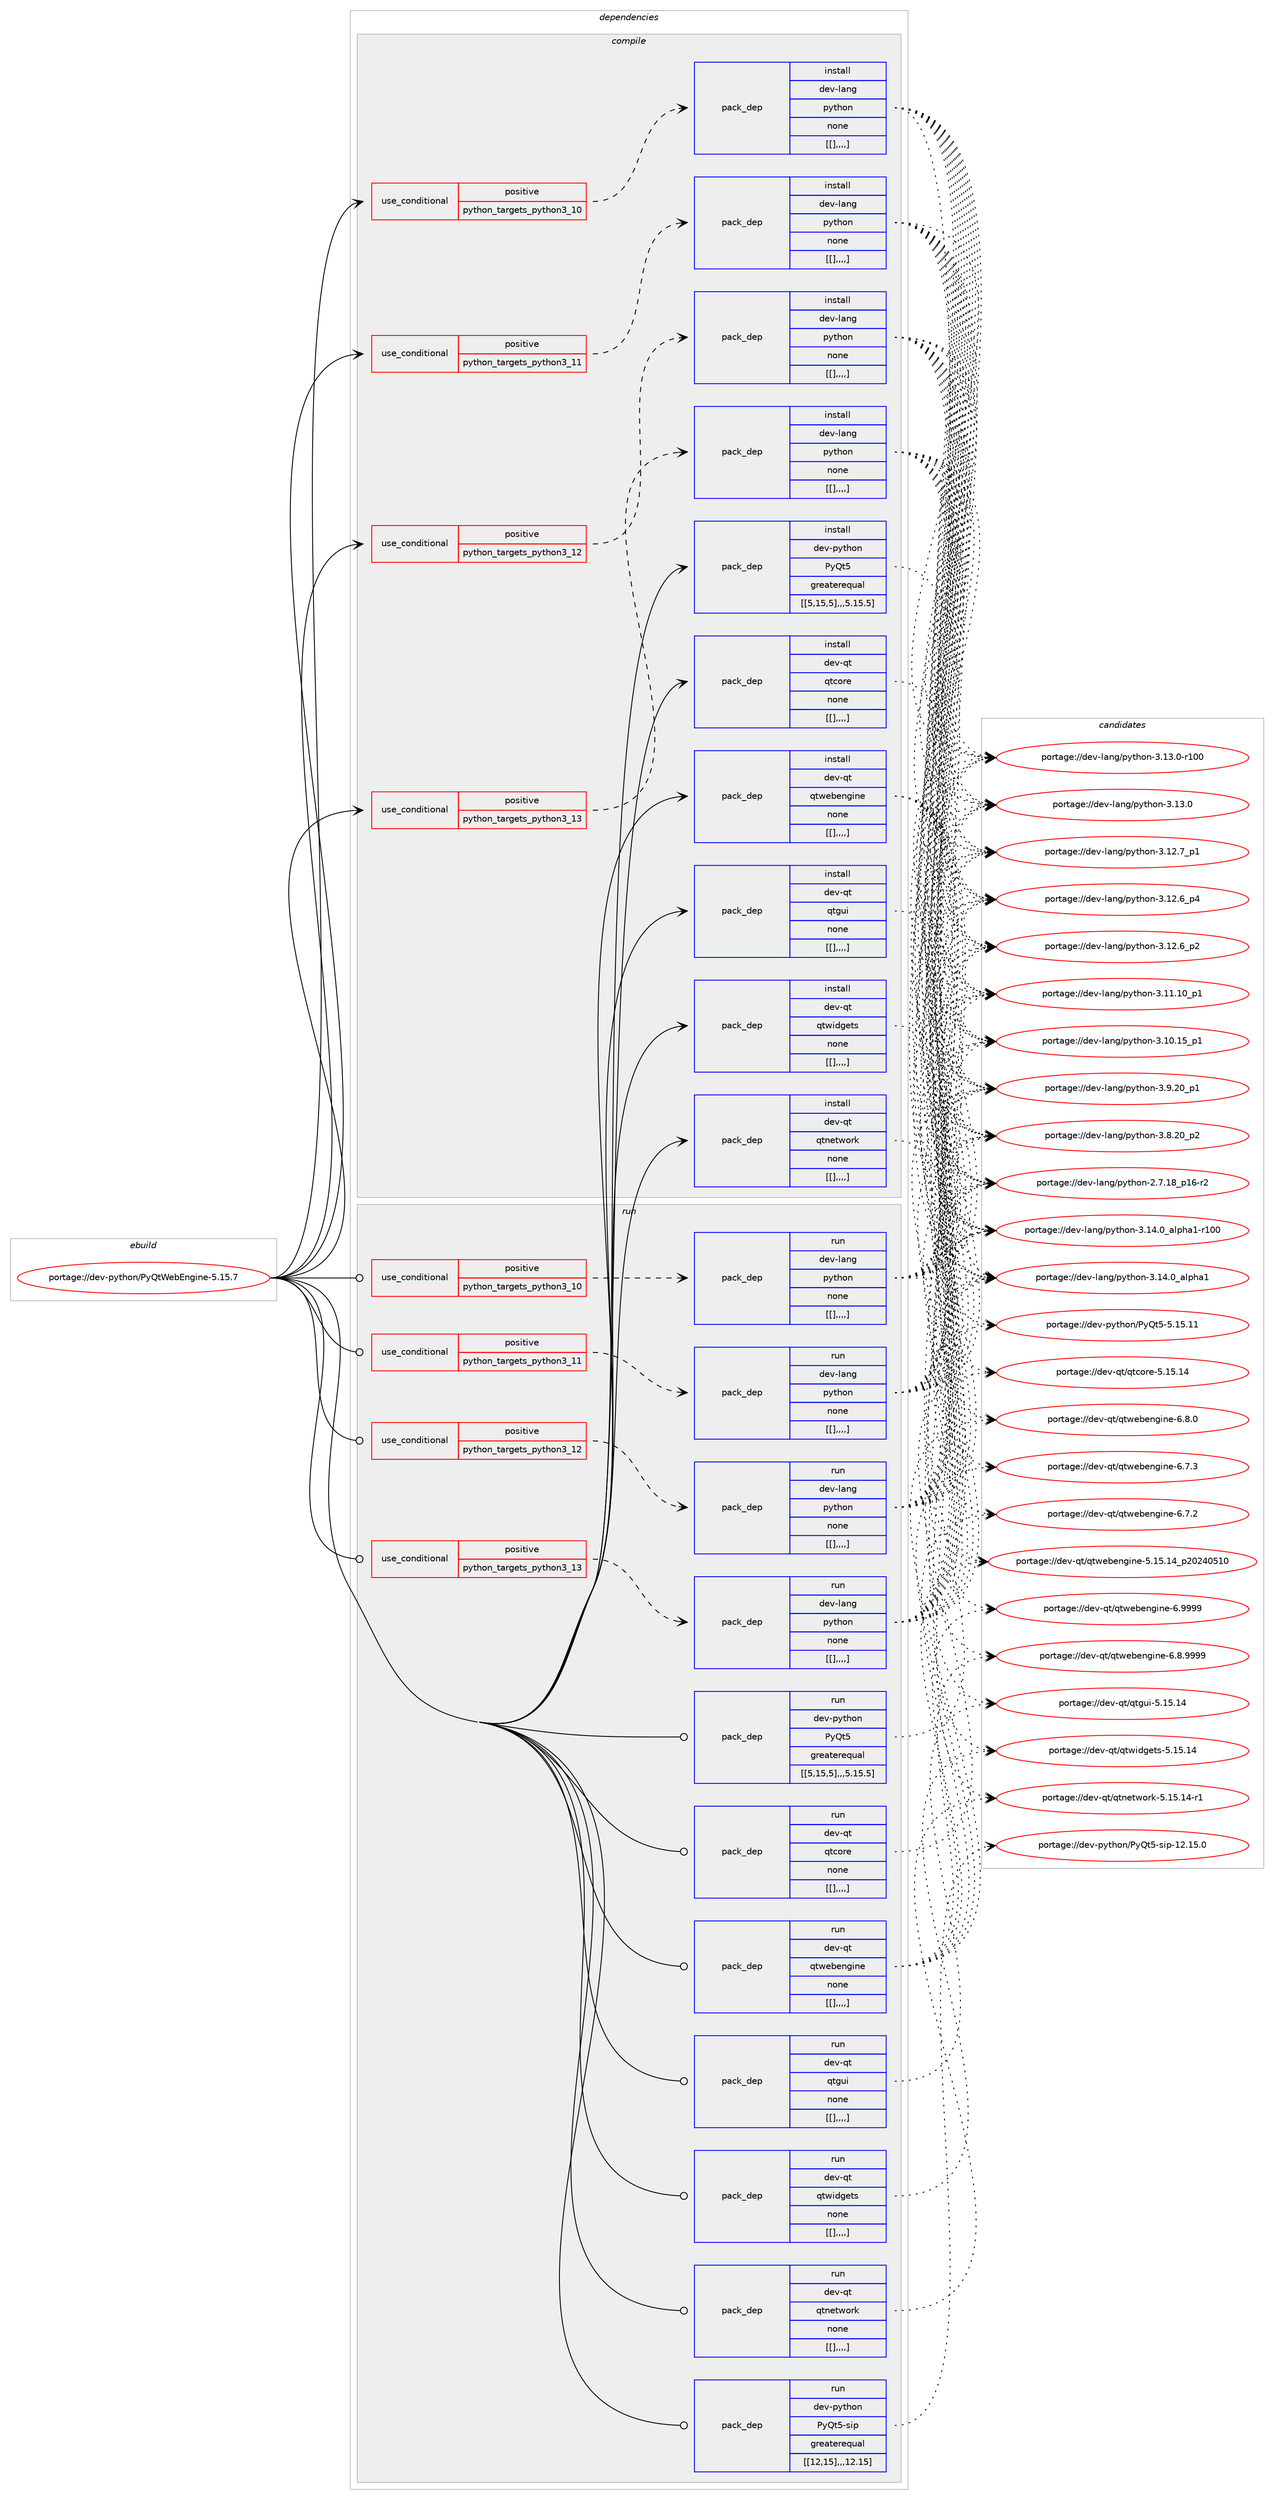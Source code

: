 digraph prolog {

# *************
# Graph options
# *************

newrank=true;
concentrate=true;
compound=true;
graph [rankdir=LR,fontname=Helvetica,fontsize=10,ranksep=1.5];#, ranksep=2.5, nodesep=0.2];
edge  [arrowhead=vee];
node  [fontname=Helvetica,fontsize=10];

# **********
# The ebuild
# **********

subgraph cluster_leftcol {
color=gray;
label=<<i>ebuild</i>>;
id [label="portage://dev-python/PyQtWebEngine-5.15.7", color=red, width=4, href="../dev-python/PyQtWebEngine-5.15.7.svg"];
}

# ****************
# The dependencies
# ****************

subgraph cluster_midcol {
color=gray;
label=<<i>dependencies</i>>;
subgraph cluster_compile {
fillcolor="#eeeeee";
style=filled;
label=<<i>compile</i>>;
subgraph cond32482 {
dependency146051 [label=<<TABLE BORDER="0" CELLBORDER="1" CELLSPACING="0" CELLPADDING="4"><TR><TD ROWSPAN="3" CELLPADDING="10">use_conditional</TD></TR><TR><TD>positive</TD></TR><TR><TD>python_targets_python3_10</TD></TR></TABLE>>, shape=none, color=red];
subgraph pack112246 {
dependency146058 [label=<<TABLE BORDER="0" CELLBORDER="1" CELLSPACING="0" CELLPADDING="4" WIDTH="220"><TR><TD ROWSPAN="6" CELLPADDING="30">pack_dep</TD></TR><TR><TD WIDTH="110">install</TD></TR><TR><TD>dev-lang</TD></TR><TR><TD>python</TD></TR><TR><TD>none</TD></TR><TR><TD>[[],,,,]</TD></TR></TABLE>>, shape=none, color=blue];
}
dependency146051:e -> dependency146058:w [weight=20,style="dashed",arrowhead="vee"];
}
id:e -> dependency146051:w [weight=20,style="solid",arrowhead="vee"];
subgraph cond32492 {
dependency146068 [label=<<TABLE BORDER="0" CELLBORDER="1" CELLSPACING="0" CELLPADDING="4"><TR><TD ROWSPAN="3" CELLPADDING="10">use_conditional</TD></TR><TR><TD>positive</TD></TR><TR><TD>python_targets_python3_11</TD></TR></TABLE>>, shape=none, color=red];
subgraph pack112253 {
dependency146072 [label=<<TABLE BORDER="0" CELLBORDER="1" CELLSPACING="0" CELLPADDING="4" WIDTH="220"><TR><TD ROWSPAN="6" CELLPADDING="30">pack_dep</TD></TR><TR><TD WIDTH="110">install</TD></TR><TR><TD>dev-lang</TD></TR><TR><TD>python</TD></TR><TR><TD>none</TD></TR><TR><TD>[[],,,,]</TD></TR></TABLE>>, shape=none, color=blue];
}
dependency146068:e -> dependency146072:w [weight=20,style="dashed",arrowhead="vee"];
}
id:e -> dependency146068:w [weight=20,style="solid",arrowhead="vee"];
subgraph cond32496 {
dependency146079 [label=<<TABLE BORDER="0" CELLBORDER="1" CELLSPACING="0" CELLPADDING="4"><TR><TD ROWSPAN="3" CELLPADDING="10">use_conditional</TD></TR><TR><TD>positive</TD></TR><TR><TD>python_targets_python3_12</TD></TR></TABLE>>, shape=none, color=red];
subgraph pack112260 {
dependency146082 [label=<<TABLE BORDER="0" CELLBORDER="1" CELLSPACING="0" CELLPADDING="4" WIDTH="220"><TR><TD ROWSPAN="6" CELLPADDING="30">pack_dep</TD></TR><TR><TD WIDTH="110">install</TD></TR><TR><TD>dev-lang</TD></TR><TR><TD>python</TD></TR><TR><TD>none</TD></TR><TR><TD>[[],,,,]</TD></TR></TABLE>>, shape=none, color=blue];
}
dependency146079:e -> dependency146082:w [weight=20,style="dashed",arrowhead="vee"];
}
id:e -> dependency146079:w [weight=20,style="solid",arrowhead="vee"];
subgraph cond32503 {
dependency146093 [label=<<TABLE BORDER="0" CELLBORDER="1" CELLSPACING="0" CELLPADDING="4"><TR><TD ROWSPAN="3" CELLPADDING="10">use_conditional</TD></TR><TR><TD>positive</TD></TR><TR><TD>python_targets_python3_13</TD></TR></TABLE>>, shape=none, color=red];
subgraph pack112270 {
dependency146099 [label=<<TABLE BORDER="0" CELLBORDER="1" CELLSPACING="0" CELLPADDING="4" WIDTH="220"><TR><TD ROWSPAN="6" CELLPADDING="30">pack_dep</TD></TR><TR><TD WIDTH="110">install</TD></TR><TR><TD>dev-lang</TD></TR><TR><TD>python</TD></TR><TR><TD>none</TD></TR><TR><TD>[[],,,,]</TD></TR></TABLE>>, shape=none, color=blue];
}
dependency146093:e -> dependency146099:w [weight=20,style="dashed",arrowhead="vee"];
}
id:e -> dependency146093:w [weight=20,style="solid",arrowhead="vee"];
subgraph pack112275 {
dependency146107 [label=<<TABLE BORDER="0" CELLBORDER="1" CELLSPACING="0" CELLPADDING="4" WIDTH="220"><TR><TD ROWSPAN="6" CELLPADDING="30">pack_dep</TD></TR><TR><TD WIDTH="110">install</TD></TR><TR><TD>dev-python</TD></TR><TR><TD>PyQt5</TD></TR><TR><TD>greaterequal</TD></TR><TR><TD>[[5,15,5],,,5.15.5]</TD></TR></TABLE>>, shape=none, color=blue];
}
id:e -> dependency146107:w [weight=20,style="solid",arrowhead="vee"];
subgraph pack112280 {
dependency146112 [label=<<TABLE BORDER="0" CELLBORDER="1" CELLSPACING="0" CELLPADDING="4" WIDTH="220"><TR><TD ROWSPAN="6" CELLPADDING="30">pack_dep</TD></TR><TR><TD WIDTH="110">install</TD></TR><TR><TD>dev-qt</TD></TR><TR><TD>qtcore</TD></TR><TR><TD>none</TD></TR><TR><TD>[[],,,,]</TD></TR></TABLE>>, shape=none, color=blue];
}
id:e -> dependency146112:w [weight=20,style="solid",arrowhead="vee"];
subgraph pack112282 {
dependency146117 [label=<<TABLE BORDER="0" CELLBORDER="1" CELLSPACING="0" CELLPADDING="4" WIDTH="220"><TR><TD ROWSPAN="6" CELLPADDING="30">pack_dep</TD></TR><TR><TD WIDTH="110">install</TD></TR><TR><TD>dev-qt</TD></TR><TR><TD>qtgui</TD></TR><TR><TD>none</TD></TR><TR><TD>[[],,,,]</TD></TR></TABLE>>, shape=none, color=blue];
}
id:e -> dependency146117:w [weight=20,style="solid",arrowhead="vee"];
subgraph pack112286 {
dependency146122 [label=<<TABLE BORDER="0" CELLBORDER="1" CELLSPACING="0" CELLPADDING="4" WIDTH="220"><TR><TD ROWSPAN="6" CELLPADDING="30">pack_dep</TD></TR><TR><TD WIDTH="110">install</TD></TR><TR><TD>dev-qt</TD></TR><TR><TD>qtnetwork</TD></TR><TR><TD>none</TD></TR><TR><TD>[[],,,,]</TD></TR></TABLE>>, shape=none, color=blue];
}
id:e -> dependency146122:w [weight=20,style="solid",arrowhead="vee"];
subgraph pack112290 {
dependency146130 [label=<<TABLE BORDER="0" CELLBORDER="1" CELLSPACING="0" CELLPADDING="4" WIDTH="220"><TR><TD ROWSPAN="6" CELLPADDING="30">pack_dep</TD></TR><TR><TD WIDTH="110">install</TD></TR><TR><TD>dev-qt</TD></TR><TR><TD>qtwebengine</TD></TR><TR><TD>none</TD></TR><TR><TD>[[],,,,]</TD></TR></TABLE>>, shape=none, color=blue];
}
id:e -> dependency146130:w [weight=20,style="solid",arrowhead="vee"];
subgraph pack112294 {
dependency146134 [label=<<TABLE BORDER="0" CELLBORDER="1" CELLSPACING="0" CELLPADDING="4" WIDTH="220"><TR><TD ROWSPAN="6" CELLPADDING="30">pack_dep</TD></TR><TR><TD WIDTH="110">install</TD></TR><TR><TD>dev-qt</TD></TR><TR><TD>qtwidgets</TD></TR><TR><TD>none</TD></TR><TR><TD>[[],,,,]</TD></TR></TABLE>>, shape=none, color=blue];
}
id:e -> dependency146134:w [weight=20,style="solid",arrowhead="vee"];
}
subgraph cluster_compileandrun {
fillcolor="#eeeeee";
style=filled;
label=<<i>compile and run</i>>;
}
subgraph cluster_run {
fillcolor="#eeeeee";
style=filled;
label=<<i>run</i>>;
subgraph cond32520 {
dependency146141 [label=<<TABLE BORDER="0" CELLBORDER="1" CELLSPACING="0" CELLPADDING="4"><TR><TD ROWSPAN="3" CELLPADDING="10">use_conditional</TD></TR><TR><TD>positive</TD></TR><TR><TD>python_targets_python3_10</TD></TR></TABLE>>, shape=none, color=red];
subgraph pack112298 {
dependency146147 [label=<<TABLE BORDER="0" CELLBORDER="1" CELLSPACING="0" CELLPADDING="4" WIDTH="220"><TR><TD ROWSPAN="6" CELLPADDING="30">pack_dep</TD></TR><TR><TD WIDTH="110">run</TD></TR><TR><TD>dev-lang</TD></TR><TR><TD>python</TD></TR><TR><TD>none</TD></TR><TR><TD>[[],,,,]</TD></TR></TABLE>>, shape=none, color=blue];
}
dependency146141:e -> dependency146147:w [weight=20,style="dashed",arrowhead="vee"];
}
id:e -> dependency146141:w [weight=20,style="solid",arrowhead="odot"];
subgraph cond32524 {
dependency146163 [label=<<TABLE BORDER="0" CELLBORDER="1" CELLSPACING="0" CELLPADDING="4"><TR><TD ROWSPAN="3" CELLPADDING="10">use_conditional</TD></TR><TR><TD>positive</TD></TR><TR><TD>python_targets_python3_11</TD></TR></TABLE>>, shape=none, color=red];
subgraph pack112312 {
dependency146168 [label=<<TABLE BORDER="0" CELLBORDER="1" CELLSPACING="0" CELLPADDING="4" WIDTH="220"><TR><TD ROWSPAN="6" CELLPADDING="30">pack_dep</TD></TR><TR><TD WIDTH="110">run</TD></TR><TR><TD>dev-lang</TD></TR><TR><TD>python</TD></TR><TR><TD>none</TD></TR><TR><TD>[[],,,,]</TD></TR></TABLE>>, shape=none, color=blue];
}
dependency146163:e -> dependency146168:w [weight=20,style="dashed",arrowhead="vee"];
}
id:e -> dependency146163:w [weight=20,style="solid",arrowhead="odot"];
subgraph cond32533 {
dependency146176 [label=<<TABLE BORDER="0" CELLBORDER="1" CELLSPACING="0" CELLPADDING="4"><TR><TD ROWSPAN="3" CELLPADDING="10">use_conditional</TD></TR><TR><TD>positive</TD></TR><TR><TD>python_targets_python3_12</TD></TR></TABLE>>, shape=none, color=red];
subgraph pack112324 {
dependency146190 [label=<<TABLE BORDER="0" CELLBORDER="1" CELLSPACING="0" CELLPADDING="4" WIDTH="220"><TR><TD ROWSPAN="6" CELLPADDING="30">pack_dep</TD></TR><TR><TD WIDTH="110">run</TD></TR><TR><TD>dev-lang</TD></TR><TR><TD>python</TD></TR><TR><TD>none</TD></TR><TR><TD>[[],,,,]</TD></TR></TABLE>>, shape=none, color=blue];
}
dependency146176:e -> dependency146190:w [weight=20,style="dashed",arrowhead="vee"];
}
id:e -> dependency146176:w [weight=20,style="solid",arrowhead="odot"];
subgraph cond32546 {
dependency146199 [label=<<TABLE BORDER="0" CELLBORDER="1" CELLSPACING="0" CELLPADDING="4"><TR><TD ROWSPAN="3" CELLPADDING="10">use_conditional</TD></TR><TR><TD>positive</TD></TR><TR><TD>python_targets_python3_13</TD></TR></TABLE>>, shape=none, color=red];
subgraph pack112331 {
dependency146205 [label=<<TABLE BORDER="0" CELLBORDER="1" CELLSPACING="0" CELLPADDING="4" WIDTH="220"><TR><TD ROWSPAN="6" CELLPADDING="30">pack_dep</TD></TR><TR><TD WIDTH="110">run</TD></TR><TR><TD>dev-lang</TD></TR><TR><TD>python</TD></TR><TR><TD>none</TD></TR><TR><TD>[[],,,,]</TD></TR></TABLE>>, shape=none, color=blue];
}
dependency146199:e -> dependency146205:w [weight=20,style="dashed",arrowhead="vee"];
}
id:e -> dependency146199:w [weight=20,style="solid",arrowhead="odot"];
subgraph pack112338 {
dependency146216 [label=<<TABLE BORDER="0" CELLBORDER="1" CELLSPACING="0" CELLPADDING="4" WIDTH="220"><TR><TD ROWSPAN="6" CELLPADDING="30">pack_dep</TD></TR><TR><TD WIDTH="110">run</TD></TR><TR><TD>dev-python</TD></TR><TR><TD>PyQt5</TD></TR><TR><TD>greaterequal</TD></TR><TR><TD>[[5,15,5],,,5.15.5]</TD></TR></TABLE>>, shape=none, color=blue];
}
id:e -> dependency146216:w [weight=20,style="solid",arrowhead="odot"];
subgraph pack112347 {
dependency146228 [label=<<TABLE BORDER="0" CELLBORDER="1" CELLSPACING="0" CELLPADDING="4" WIDTH="220"><TR><TD ROWSPAN="6" CELLPADDING="30">pack_dep</TD></TR><TR><TD WIDTH="110">run</TD></TR><TR><TD>dev-python</TD></TR><TR><TD>PyQt5-sip</TD></TR><TR><TD>greaterequal</TD></TR><TR><TD>[[12,15],,,12.15]</TD></TR></TABLE>>, shape=none, color=blue];
}
id:e -> dependency146228:w [weight=20,style="solid",arrowhead="odot"];
subgraph pack112350 {
dependency146232 [label=<<TABLE BORDER="0" CELLBORDER="1" CELLSPACING="0" CELLPADDING="4" WIDTH="220"><TR><TD ROWSPAN="6" CELLPADDING="30">pack_dep</TD></TR><TR><TD WIDTH="110">run</TD></TR><TR><TD>dev-qt</TD></TR><TR><TD>qtcore</TD></TR><TR><TD>none</TD></TR><TR><TD>[[],,,,]</TD></TR></TABLE>>, shape=none, color=blue];
}
id:e -> dependency146232:w [weight=20,style="solid",arrowhead="odot"];
subgraph pack112352 {
dependency146246 [label=<<TABLE BORDER="0" CELLBORDER="1" CELLSPACING="0" CELLPADDING="4" WIDTH="220"><TR><TD ROWSPAN="6" CELLPADDING="30">pack_dep</TD></TR><TR><TD WIDTH="110">run</TD></TR><TR><TD>dev-qt</TD></TR><TR><TD>qtgui</TD></TR><TR><TD>none</TD></TR><TR><TD>[[],,,,]</TD></TR></TABLE>>, shape=none, color=blue];
}
id:e -> dependency146246:w [weight=20,style="solid",arrowhead="odot"];
subgraph pack112366 {
dependency146268 [label=<<TABLE BORDER="0" CELLBORDER="1" CELLSPACING="0" CELLPADDING="4" WIDTH="220"><TR><TD ROWSPAN="6" CELLPADDING="30">pack_dep</TD></TR><TR><TD WIDTH="110">run</TD></TR><TR><TD>dev-qt</TD></TR><TR><TD>qtnetwork</TD></TR><TR><TD>none</TD></TR><TR><TD>[[],,,,]</TD></TR></TABLE>>, shape=none, color=blue];
}
id:e -> dependency146268:w [weight=20,style="solid",arrowhead="odot"];
subgraph pack112376 {
dependency146279 [label=<<TABLE BORDER="0" CELLBORDER="1" CELLSPACING="0" CELLPADDING="4" WIDTH="220"><TR><TD ROWSPAN="6" CELLPADDING="30">pack_dep</TD></TR><TR><TD WIDTH="110">run</TD></TR><TR><TD>dev-qt</TD></TR><TR><TD>qtwebengine</TD></TR><TR><TD>none</TD></TR><TR><TD>[[],,,,]</TD></TR></TABLE>>, shape=none, color=blue];
}
id:e -> dependency146279:w [weight=20,style="solid",arrowhead="odot"];
subgraph pack112380 {
dependency146292 [label=<<TABLE BORDER="0" CELLBORDER="1" CELLSPACING="0" CELLPADDING="4" WIDTH="220"><TR><TD ROWSPAN="6" CELLPADDING="30">pack_dep</TD></TR><TR><TD WIDTH="110">run</TD></TR><TR><TD>dev-qt</TD></TR><TR><TD>qtwidgets</TD></TR><TR><TD>none</TD></TR><TR><TD>[[],,,,]</TD></TR></TABLE>>, shape=none, color=blue];
}
id:e -> dependency146292:w [weight=20,style="solid",arrowhead="odot"];
}
}

# **************
# The candidates
# **************

subgraph cluster_choices {
rank=same;
color=gray;
label=<<i>candidates</i>>;

subgraph choice112250 {
color=black;
nodesep=1;
choice100101118451089711010347112121116104111110455146495246489597108112104974945114494848 [label="portage://dev-lang/python-3.14.0_alpha1-r100", color=red, width=4,href="../dev-lang/python-3.14.0_alpha1-r100.svg"];
choice1001011184510897110103471121211161041111104551464952464895971081121049749 [label="portage://dev-lang/python-3.14.0_alpha1", color=red, width=4,href="../dev-lang/python-3.14.0_alpha1.svg"];
choice1001011184510897110103471121211161041111104551464951464845114494848 [label="portage://dev-lang/python-3.13.0-r100", color=red, width=4,href="../dev-lang/python-3.13.0-r100.svg"];
choice10010111845108971101034711212111610411111045514649514648 [label="portage://dev-lang/python-3.13.0", color=red, width=4,href="../dev-lang/python-3.13.0.svg"];
choice100101118451089711010347112121116104111110455146495046559511249 [label="portage://dev-lang/python-3.12.7_p1", color=red, width=4,href="../dev-lang/python-3.12.7_p1.svg"];
choice100101118451089711010347112121116104111110455146495046549511252 [label="portage://dev-lang/python-3.12.6_p4", color=red, width=4,href="../dev-lang/python-3.12.6_p4.svg"];
choice100101118451089711010347112121116104111110455146495046549511250 [label="portage://dev-lang/python-3.12.6_p2", color=red, width=4,href="../dev-lang/python-3.12.6_p2.svg"];
choice10010111845108971101034711212111610411111045514649494649489511249 [label="portage://dev-lang/python-3.11.10_p1", color=red, width=4,href="../dev-lang/python-3.11.10_p1.svg"];
choice10010111845108971101034711212111610411111045514649484649539511249 [label="portage://dev-lang/python-3.10.15_p1", color=red, width=4,href="../dev-lang/python-3.10.15_p1.svg"];
choice100101118451089711010347112121116104111110455146574650489511249 [label="portage://dev-lang/python-3.9.20_p1", color=red, width=4,href="../dev-lang/python-3.9.20_p1.svg"];
choice100101118451089711010347112121116104111110455146564650489511250 [label="portage://dev-lang/python-3.8.20_p2", color=red, width=4,href="../dev-lang/python-3.8.20_p2.svg"];
choice100101118451089711010347112121116104111110455046554649569511249544511450 [label="portage://dev-lang/python-2.7.18_p16-r2", color=red, width=4,href="../dev-lang/python-2.7.18_p16-r2.svg"];
dependency146058:e -> choice100101118451089711010347112121116104111110455146495246489597108112104974945114494848:w [style=dotted,weight="100"];
dependency146058:e -> choice1001011184510897110103471121211161041111104551464952464895971081121049749:w [style=dotted,weight="100"];
dependency146058:e -> choice1001011184510897110103471121211161041111104551464951464845114494848:w [style=dotted,weight="100"];
dependency146058:e -> choice10010111845108971101034711212111610411111045514649514648:w [style=dotted,weight="100"];
dependency146058:e -> choice100101118451089711010347112121116104111110455146495046559511249:w [style=dotted,weight="100"];
dependency146058:e -> choice100101118451089711010347112121116104111110455146495046549511252:w [style=dotted,weight="100"];
dependency146058:e -> choice100101118451089711010347112121116104111110455146495046549511250:w [style=dotted,weight="100"];
dependency146058:e -> choice10010111845108971101034711212111610411111045514649494649489511249:w [style=dotted,weight="100"];
dependency146058:e -> choice10010111845108971101034711212111610411111045514649484649539511249:w [style=dotted,weight="100"];
dependency146058:e -> choice100101118451089711010347112121116104111110455146574650489511249:w [style=dotted,weight="100"];
dependency146058:e -> choice100101118451089711010347112121116104111110455146564650489511250:w [style=dotted,weight="100"];
dependency146058:e -> choice100101118451089711010347112121116104111110455046554649569511249544511450:w [style=dotted,weight="100"];
}
subgraph choice112258 {
color=black;
nodesep=1;
choice100101118451089711010347112121116104111110455146495246489597108112104974945114494848 [label="portage://dev-lang/python-3.14.0_alpha1-r100", color=red, width=4,href="../dev-lang/python-3.14.0_alpha1-r100.svg"];
choice1001011184510897110103471121211161041111104551464952464895971081121049749 [label="portage://dev-lang/python-3.14.0_alpha1", color=red, width=4,href="../dev-lang/python-3.14.0_alpha1.svg"];
choice1001011184510897110103471121211161041111104551464951464845114494848 [label="portage://dev-lang/python-3.13.0-r100", color=red, width=4,href="../dev-lang/python-3.13.0-r100.svg"];
choice10010111845108971101034711212111610411111045514649514648 [label="portage://dev-lang/python-3.13.0", color=red, width=4,href="../dev-lang/python-3.13.0.svg"];
choice100101118451089711010347112121116104111110455146495046559511249 [label="portage://dev-lang/python-3.12.7_p1", color=red, width=4,href="../dev-lang/python-3.12.7_p1.svg"];
choice100101118451089711010347112121116104111110455146495046549511252 [label="portage://dev-lang/python-3.12.6_p4", color=red, width=4,href="../dev-lang/python-3.12.6_p4.svg"];
choice100101118451089711010347112121116104111110455146495046549511250 [label="portage://dev-lang/python-3.12.6_p2", color=red, width=4,href="../dev-lang/python-3.12.6_p2.svg"];
choice10010111845108971101034711212111610411111045514649494649489511249 [label="portage://dev-lang/python-3.11.10_p1", color=red, width=4,href="../dev-lang/python-3.11.10_p1.svg"];
choice10010111845108971101034711212111610411111045514649484649539511249 [label="portage://dev-lang/python-3.10.15_p1", color=red, width=4,href="../dev-lang/python-3.10.15_p1.svg"];
choice100101118451089711010347112121116104111110455146574650489511249 [label="portage://dev-lang/python-3.9.20_p1", color=red, width=4,href="../dev-lang/python-3.9.20_p1.svg"];
choice100101118451089711010347112121116104111110455146564650489511250 [label="portage://dev-lang/python-3.8.20_p2", color=red, width=4,href="../dev-lang/python-3.8.20_p2.svg"];
choice100101118451089711010347112121116104111110455046554649569511249544511450 [label="portage://dev-lang/python-2.7.18_p16-r2", color=red, width=4,href="../dev-lang/python-2.7.18_p16-r2.svg"];
dependency146072:e -> choice100101118451089711010347112121116104111110455146495246489597108112104974945114494848:w [style=dotted,weight="100"];
dependency146072:e -> choice1001011184510897110103471121211161041111104551464952464895971081121049749:w [style=dotted,weight="100"];
dependency146072:e -> choice1001011184510897110103471121211161041111104551464951464845114494848:w [style=dotted,weight="100"];
dependency146072:e -> choice10010111845108971101034711212111610411111045514649514648:w [style=dotted,weight="100"];
dependency146072:e -> choice100101118451089711010347112121116104111110455146495046559511249:w [style=dotted,weight="100"];
dependency146072:e -> choice100101118451089711010347112121116104111110455146495046549511252:w [style=dotted,weight="100"];
dependency146072:e -> choice100101118451089711010347112121116104111110455146495046549511250:w [style=dotted,weight="100"];
dependency146072:e -> choice10010111845108971101034711212111610411111045514649494649489511249:w [style=dotted,weight="100"];
dependency146072:e -> choice10010111845108971101034711212111610411111045514649484649539511249:w [style=dotted,weight="100"];
dependency146072:e -> choice100101118451089711010347112121116104111110455146574650489511249:w [style=dotted,weight="100"];
dependency146072:e -> choice100101118451089711010347112121116104111110455146564650489511250:w [style=dotted,weight="100"];
dependency146072:e -> choice100101118451089711010347112121116104111110455046554649569511249544511450:w [style=dotted,weight="100"];
}
subgraph choice112259 {
color=black;
nodesep=1;
choice100101118451089711010347112121116104111110455146495246489597108112104974945114494848 [label="portage://dev-lang/python-3.14.0_alpha1-r100", color=red, width=4,href="../dev-lang/python-3.14.0_alpha1-r100.svg"];
choice1001011184510897110103471121211161041111104551464952464895971081121049749 [label="portage://dev-lang/python-3.14.0_alpha1", color=red, width=4,href="../dev-lang/python-3.14.0_alpha1.svg"];
choice1001011184510897110103471121211161041111104551464951464845114494848 [label="portage://dev-lang/python-3.13.0-r100", color=red, width=4,href="../dev-lang/python-3.13.0-r100.svg"];
choice10010111845108971101034711212111610411111045514649514648 [label="portage://dev-lang/python-3.13.0", color=red, width=4,href="../dev-lang/python-3.13.0.svg"];
choice100101118451089711010347112121116104111110455146495046559511249 [label="portage://dev-lang/python-3.12.7_p1", color=red, width=4,href="../dev-lang/python-3.12.7_p1.svg"];
choice100101118451089711010347112121116104111110455146495046549511252 [label="portage://dev-lang/python-3.12.6_p4", color=red, width=4,href="../dev-lang/python-3.12.6_p4.svg"];
choice100101118451089711010347112121116104111110455146495046549511250 [label="portage://dev-lang/python-3.12.6_p2", color=red, width=4,href="../dev-lang/python-3.12.6_p2.svg"];
choice10010111845108971101034711212111610411111045514649494649489511249 [label="portage://dev-lang/python-3.11.10_p1", color=red, width=4,href="../dev-lang/python-3.11.10_p1.svg"];
choice10010111845108971101034711212111610411111045514649484649539511249 [label="portage://dev-lang/python-3.10.15_p1", color=red, width=4,href="../dev-lang/python-3.10.15_p1.svg"];
choice100101118451089711010347112121116104111110455146574650489511249 [label="portage://dev-lang/python-3.9.20_p1", color=red, width=4,href="../dev-lang/python-3.9.20_p1.svg"];
choice100101118451089711010347112121116104111110455146564650489511250 [label="portage://dev-lang/python-3.8.20_p2", color=red, width=4,href="../dev-lang/python-3.8.20_p2.svg"];
choice100101118451089711010347112121116104111110455046554649569511249544511450 [label="portage://dev-lang/python-2.7.18_p16-r2", color=red, width=4,href="../dev-lang/python-2.7.18_p16-r2.svg"];
dependency146082:e -> choice100101118451089711010347112121116104111110455146495246489597108112104974945114494848:w [style=dotted,weight="100"];
dependency146082:e -> choice1001011184510897110103471121211161041111104551464952464895971081121049749:w [style=dotted,weight="100"];
dependency146082:e -> choice1001011184510897110103471121211161041111104551464951464845114494848:w [style=dotted,weight="100"];
dependency146082:e -> choice10010111845108971101034711212111610411111045514649514648:w [style=dotted,weight="100"];
dependency146082:e -> choice100101118451089711010347112121116104111110455146495046559511249:w [style=dotted,weight="100"];
dependency146082:e -> choice100101118451089711010347112121116104111110455146495046549511252:w [style=dotted,weight="100"];
dependency146082:e -> choice100101118451089711010347112121116104111110455146495046549511250:w [style=dotted,weight="100"];
dependency146082:e -> choice10010111845108971101034711212111610411111045514649494649489511249:w [style=dotted,weight="100"];
dependency146082:e -> choice10010111845108971101034711212111610411111045514649484649539511249:w [style=dotted,weight="100"];
dependency146082:e -> choice100101118451089711010347112121116104111110455146574650489511249:w [style=dotted,weight="100"];
dependency146082:e -> choice100101118451089711010347112121116104111110455146564650489511250:w [style=dotted,weight="100"];
dependency146082:e -> choice100101118451089711010347112121116104111110455046554649569511249544511450:w [style=dotted,weight="100"];
}
subgraph choice112276 {
color=black;
nodesep=1;
choice100101118451089711010347112121116104111110455146495246489597108112104974945114494848 [label="portage://dev-lang/python-3.14.0_alpha1-r100", color=red, width=4,href="../dev-lang/python-3.14.0_alpha1-r100.svg"];
choice1001011184510897110103471121211161041111104551464952464895971081121049749 [label="portage://dev-lang/python-3.14.0_alpha1", color=red, width=4,href="../dev-lang/python-3.14.0_alpha1.svg"];
choice1001011184510897110103471121211161041111104551464951464845114494848 [label="portage://dev-lang/python-3.13.0-r100", color=red, width=4,href="../dev-lang/python-3.13.0-r100.svg"];
choice10010111845108971101034711212111610411111045514649514648 [label="portage://dev-lang/python-3.13.0", color=red, width=4,href="../dev-lang/python-3.13.0.svg"];
choice100101118451089711010347112121116104111110455146495046559511249 [label="portage://dev-lang/python-3.12.7_p1", color=red, width=4,href="../dev-lang/python-3.12.7_p1.svg"];
choice100101118451089711010347112121116104111110455146495046549511252 [label="portage://dev-lang/python-3.12.6_p4", color=red, width=4,href="../dev-lang/python-3.12.6_p4.svg"];
choice100101118451089711010347112121116104111110455146495046549511250 [label="portage://dev-lang/python-3.12.6_p2", color=red, width=4,href="../dev-lang/python-3.12.6_p2.svg"];
choice10010111845108971101034711212111610411111045514649494649489511249 [label="portage://dev-lang/python-3.11.10_p1", color=red, width=4,href="../dev-lang/python-3.11.10_p1.svg"];
choice10010111845108971101034711212111610411111045514649484649539511249 [label="portage://dev-lang/python-3.10.15_p1", color=red, width=4,href="../dev-lang/python-3.10.15_p1.svg"];
choice100101118451089711010347112121116104111110455146574650489511249 [label="portage://dev-lang/python-3.9.20_p1", color=red, width=4,href="../dev-lang/python-3.9.20_p1.svg"];
choice100101118451089711010347112121116104111110455146564650489511250 [label="portage://dev-lang/python-3.8.20_p2", color=red, width=4,href="../dev-lang/python-3.8.20_p2.svg"];
choice100101118451089711010347112121116104111110455046554649569511249544511450 [label="portage://dev-lang/python-2.7.18_p16-r2", color=red, width=4,href="../dev-lang/python-2.7.18_p16-r2.svg"];
dependency146099:e -> choice100101118451089711010347112121116104111110455146495246489597108112104974945114494848:w [style=dotted,weight="100"];
dependency146099:e -> choice1001011184510897110103471121211161041111104551464952464895971081121049749:w [style=dotted,weight="100"];
dependency146099:e -> choice1001011184510897110103471121211161041111104551464951464845114494848:w [style=dotted,weight="100"];
dependency146099:e -> choice10010111845108971101034711212111610411111045514649514648:w [style=dotted,weight="100"];
dependency146099:e -> choice100101118451089711010347112121116104111110455146495046559511249:w [style=dotted,weight="100"];
dependency146099:e -> choice100101118451089711010347112121116104111110455146495046549511252:w [style=dotted,weight="100"];
dependency146099:e -> choice100101118451089711010347112121116104111110455146495046549511250:w [style=dotted,weight="100"];
dependency146099:e -> choice10010111845108971101034711212111610411111045514649494649489511249:w [style=dotted,weight="100"];
dependency146099:e -> choice10010111845108971101034711212111610411111045514649484649539511249:w [style=dotted,weight="100"];
dependency146099:e -> choice100101118451089711010347112121116104111110455146574650489511249:w [style=dotted,weight="100"];
dependency146099:e -> choice100101118451089711010347112121116104111110455146564650489511250:w [style=dotted,weight="100"];
dependency146099:e -> choice100101118451089711010347112121116104111110455046554649569511249544511450:w [style=dotted,weight="100"];
}
subgraph choice112294 {
color=black;
nodesep=1;
choice10010111845112121116104111110478012181116534553464953464949 [label="portage://dev-python/PyQt5-5.15.11", color=red, width=4,href="../dev-python/PyQt5-5.15.11.svg"];
dependency146107:e -> choice10010111845112121116104111110478012181116534553464953464949:w [style=dotted,weight="100"];
}
subgraph choice112296 {
color=black;
nodesep=1;
choice1001011184511311647113116991111141014553464953464952 [label="portage://dev-qt/qtcore-5.15.14", color=red, width=4,href="../dev-qt/qtcore-5.15.14.svg"];
dependency146112:e -> choice1001011184511311647113116991111141014553464953464952:w [style=dotted,weight="100"];
}
subgraph choice112302 {
color=black;
nodesep=1;
choice10010111845113116471131161031171054553464953464952 [label="portage://dev-qt/qtgui-5.15.14", color=red, width=4,href="../dev-qt/qtgui-5.15.14.svg"];
dependency146117:e -> choice10010111845113116471131161031171054553464953464952:w [style=dotted,weight="100"];
}
subgraph choice112307 {
color=black;
nodesep=1;
choice100101118451131164711311611010111611911111410745534649534649524511449 [label="portage://dev-qt/qtnetwork-5.15.14-r1", color=red, width=4,href="../dev-qt/qtnetwork-5.15.14-r1.svg"];
dependency146122:e -> choice100101118451131164711311611010111611911111410745534649534649524511449:w [style=dotted,weight="100"];
}
subgraph choice112310 {
color=black;
nodesep=1;
choice10010111845113116471131161191019810111010310511010145544657575757 [label="portage://dev-qt/qtwebengine-6.9999", color=red, width=4,href="../dev-qt/qtwebengine-6.9999.svg"];
choice100101118451131164711311611910198101110103105110101455446564657575757 [label="portage://dev-qt/qtwebengine-6.8.9999", color=red, width=4,href="../dev-qt/qtwebengine-6.8.9999.svg"];
choice100101118451131164711311611910198101110103105110101455446564648 [label="portage://dev-qt/qtwebengine-6.8.0", color=red, width=4,href="../dev-qt/qtwebengine-6.8.0.svg"];
choice100101118451131164711311611910198101110103105110101455446554651 [label="portage://dev-qt/qtwebengine-6.7.3", color=red, width=4,href="../dev-qt/qtwebengine-6.7.3.svg"];
choice100101118451131164711311611910198101110103105110101455446554650 [label="portage://dev-qt/qtwebengine-6.7.2", color=red, width=4,href="../dev-qt/qtwebengine-6.7.2.svg"];
choice1001011184511311647113116119101981011101031051101014553464953464952951125048505248534948 [label="portage://dev-qt/qtwebengine-5.15.14_p20240510", color=red, width=4,href="../dev-qt/qtwebengine-5.15.14_p20240510.svg"];
dependency146130:e -> choice10010111845113116471131161191019810111010310511010145544657575757:w [style=dotted,weight="100"];
dependency146130:e -> choice100101118451131164711311611910198101110103105110101455446564657575757:w [style=dotted,weight="100"];
dependency146130:e -> choice100101118451131164711311611910198101110103105110101455446564648:w [style=dotted,weight="100"];
dependency146130:e -> choice100101118451131164711311611910198101110103105110101455446554651:w [style=dotted,weight="100"];
dependency146130:e -> choice100101118451131164711311611910198101110103105110101455446554650:w [style=dotted,weight="100"];
dependency146130:e -> choice1001011184511311647113116119101981011101031051101014553464953464952951125048505248534948:w [style=dotted,weight="100"];
}
subgraph choice112315 {
color=black;
nodesep=1;
choice10010111845113116471131161191051001031011161154553464953464952 [label="portage://dev-qt/qtwidgets-5.15.14", color=red, width=4,href="../dev-qt/qtwidgets-5.15.14.svg"];
dependency146134:e -> choice10010111845113116471131161191051001031011161154553464953464952:w [style=dotted,weight="100"];
}
subgraph choice112318 {
color=black;
nodesep=1;
choice100101118451089711010347112121116104111110455146495246489597108112104974945114494848 [label="portage://dev-lang/python-3.14.0_alpha1-r100", color=red, width=4,href="../dev-lang/python-3.14.0_alpha1-r100.svg"];
choice1001011184510897110103471121211161041111104551464952464895971081121049749 [label="portage://dev-lang/python-3.14.0_alpha1", color=red, width=4,href="../dev-lang/python-3.14.0_alpha1.svg"];
choice1001011184510897110103471121211161041111104551464951464845114494848 [label="portage://dev-lang/python-3.13.0-r100", color=red, width=4,href="../dev-lang/python-3.13.0-r100.svg"];
choice10010111845108971101034711212111610411111045514649514648 [label="portage://dev-lang/python-3.13.0", color=red, width=4,href="../dev-lang/python-3.13.0.svg"];
choice100101118451089711010347112121116104111110455146495046559511249 [label="portage://dev-lang/python-3.12.7_p1", color=red, width=4,href="../dev-lang/python-3.12.7_p1.svg"];
choice100101118451089711010347112121116104111110455146495046549511252 [label="portage://dev-lang/python-3.12.6_p4", color=red, width=4,href="../dev-lang/python-3.12.6_p4.svg"];
choice100101118451089711010347112121116104111110455146495046549511250 [label="portage://dev-lang/python-3.12.6_p2", color=red, width=4,href="../dev-lang/python-3.12.6_p2.svg"];
choice10010111845108971101034711212111610411111045514649494649489511249 [label="portage://dev-lang/python-3.11.10_p1", color=red, width=4,href="../dev-lang/python-3.11.10_p1.svg"];
choice10010111845108971101034711212111610411111045514649484649539511249 [label="portage://dev-lang/python-3.10.15_p1", color=red, width=4,href="../dev-lang/python-3.10.15_p1.svg"];
choice100101118451089711010347112121116104111110455146574650489511249 [label="portage://dev-lang/python-3.9.20_p1", color=red, width=4,href="../dev-lang/python-3.9.20_p1.svg"];
choice100101118451089711010347112121116104111110455146564650489511250 [label="portage://dev-lang/python-3.8.20_p2", color=red, width=4,href="../dev-lang/python-3.8.20_p2.svg"];
choice100101118451089711010347112121116104111110455046554649569511249544511450 [label="portage://dev-lang/python-2.7.18_p16-r2", color=red, width=4,href="../dev-lang/python-2.7.18_p16-r2.svg"];
dependency146147:e -> choice100101118451089711010347112121116104111110455146495246489597108112104974945114494848:w [style=dotted,weight="100"];
dependency146147:e -> choice1001011184510897110103471121211161041111104551464952464895971081121049749:w [style=dotted,weight="100"];
dependency146147:e -> choice1001011184510897110103471121211161041111104551464951464845114494848:w [style=dotted,weight="100"];
dependency146147:e -> choice10010111845108971101034711212111610411111045514649514648:w [style=dotted,weight="100"];
dependency146147:e -> choice100101118451089711010347112121116104111110455146495046559511249:w [style=dotted,weight="100"];
dependency146147:e -> choice100101118451089711010347112121116104111110455146495046549511252:w [style=dotted,weight="100"];
dependency146147:e -> choice100101118451089711010347112121116104111110455146495046549511250:w [style=dotted,weight="100"];
dependency146147:e -> choice10010111845108971101034711212111610411111045514649494649489511249:w [style=dotted,weight="100"];
dependency146147:e -> choice10010111845108971101034711212111610411111045514649484649539511249:w [style=dotted,weight="100"];
dependency146147:e -> choice100101118451089711010347112121116104111110455146574650489511249:w [style=dotted,weight="100"];
dependency146147:e -> choice100101118451089711010347112121116104111110455146564650489511250:w [style=dotted,weight="100"];
dependency146147:e -> choice100101118451089711010347112121116104111110455046554649569511249544511450:w [style=dotted,weight="100"];
}
subgraph choice112329 {
color=black;
nodesep=1;
choice100101118451089711010347112121116104111110455146495246489597108112104974945114494848 [label="portage://dev-lang/python-3.14.0_alpha1-r100", color=red, width=4,href="../dev-lang/python-3.14.0_alpha1-r100.svg"];
choice1001011184510897110103471121211161041111104551464952464895971081121049749 [label="portage://dev-lang/python-3.14.0_alpha1", color=red, width=4,href="../dev-lang/python-3.14.0_alpha1.svg"];
choice1001011184510897110103471121211161041111104551464951464845114494848 [label="portage://dev-lang/python-3.13.0-r100", color=red, width=4,href="../dev-lang/python-3.13.0-r100.svg"];
choice10010111845108971101034711212111610411111045514649514648 [label="portage://dev-lang/python-3.13.0", color=red, width=4,href="../dev-lang/python-3.13.0.svg"];
choice100101118451089711010347112121116104111110455146495046559511249 [label="portage://dev-lang/python-3.12.7_p1", color=red, width=4,href="../dev-lang/python-3.12.7_p1.svg"];
choice100101118451089711010347112121116104111110455146495046549511252 [label="portage://dev-lang/python-3.12.6_p4", color=red, width=4,href="../dev-lang/python-3.12.6_p4.svg"];
choice100101118451089711010347112121116104111110455146495046549511250 [label="portage://dev-lang/python-3.12.6_p2", color=red, width=4,href="../dev-lang/python-3.12.6_p2.svg"];
choice10010111845108971101034711212111610411111045514649494649489511249 [label="portage://dev-lang/python-3.11.10_p1", color=red, width=4,href="../dev-lang/python-3.11.10_p1.svg"];
choice10010111845108971101034711212111610411111045514649484649539511249 [label="portage://dev-lang/python-3.10.15_p1", color=red, width=4,href="../dev-lang/python-3.10.15_p1.svg"];
choice100101118451089711010347112121116104111110455146574650489511249 [label="portage://dev-lang/python-3.9.20_p1", color=red, width=4,href="../dev-lang/python-3.9.20_p1.svg"];
choice100101118451089711010347112121116104111110455146564650489511250 [label="portage://dev-lang/python-3.8.20_p2", color=red, width=4,href="../dev-lang/python-3.8.20_p2.svg"];
choice100101118451089711010347112121116104111110455046554649569511249544511450 [label="portage://dev-lang/python-2.7.18_p16-r2", color=red, width=4,href="../dev-lang/python-2.7.18_p16-r2.svg"];
dependency146168:e -> choice100101118451089711010347112121116104111110455146495246489597108112104974945114494848:w [style=dotted,weight="100"];
dependency146168:e -> choice1001011184510897110103471121211161041111104551464952464895971081121049749:w [style=dotted,weight="100"];
dependency146168:e -> choice1001011184510897110103471121211161041111104551464951464845114494848:w [style=dotted,weight="100"];
dependency146168:e -> choice10010111845108971101034711212111610411111045514649514648:w [style=dotted,weight="100"];
dependency146168:e -> choice100101118451089711010347112121116104111110455146495046559511249:w [style=dotted,weight="100"];
dependency146168:e -> choice100101118451089711010347112121116104111110455146495046549511252:w [style=dotted,weight="100"];
dependency146168:e -> choice100101118451089711010347112121116104111110455146495046549511250:w [style=dotted,weight="100"];
dependency146168:e -> choice10010111845108971101034711212111610411111045514649494649489511249:w [style=dotted,weight="100"];
dependency146168:e -> choice10010111845108971101034711212111610411111045514649484649539511249:w [style=dotted,weight="100"];
dependency146168:e -> choice100101118451089711010347112121116104111110455146574650489511249:w [style=dotted,weight="100"];
dependency146168:e -> choice100101118451089711010347112121116104111110455146564650489511250:w [style=dotted,weight="100"];
dependency146168:e -> choice100101118451089711010347112121116104111110455046554649569511249544511450:w [style=dotted,weight="100"];
}
subgraph choice112347 {
color=black;
nodesep=1;
choice100101118451089711010347112121116104111110455146495246489597108112104974945114494848 [label="portage://dev-lang/python-3.14.0_alpha1-r100", color=red, width=4,href="../dev-lang/python-3.14.0_alpha1-r100.svg"];
choice1001011184510897110103471121211161041111104551464952464895971081121049749 [label="portage://dev-lang/python-3.14.0_alpha1", color=red, width=4,href="../dev-lang/python-3.14.0_alpha1.svg"];
choice1001011184510897110103471121211161041111104551464951464845114494848 [label="portage://dev-lang/python-3.13.0-r100", color=red, width=4,href="../dev-lang/python-3.13.0-r100.svg"];
choice10010111845108971101034711212111610411111045514649514648 [label="portage://dev-lang/python-3.13.0", color=red, width=4,href="../dev-lang/python-3.13.0.svg"];
choice100101118451089711010347112121116104111110455146495046559511249 [label="portage://dev-lang/python-3.12.7_p1", color=red, width=4,href="../dev-lang/python-3.12.7_p1.svg"];
choice100101118451089711010347112121116104111110455146495046549511252 [label="portage://dev-lang/python-3.12.6_p4", color=red, width=4,href="../dev-lang/python-3.12.6_p4.svg"];
choice100101118451089711010347112121116104111110455146495046549511250 [label="portage://dev-lang/python-3.12.6_p2", color=red, width=4,href="../dev-lang/python-3.12.6_p2.svg"];
choice10010111845108971101034711212111610411111045514649494649489511249 [label="portage://dev-lang/python-3.11.10_p1", color=red, width=4,href="../dev-lang/python-3.11.10_p1.svg"];
choice10010111845108971101034711212111610411111045514649484649539511249 [label="portage://dev-lang/python-3.10.15_p1", color=red, width=4,href="../dev-lang/python-3.10.15_p1.svg"];
choice100101118451089711010347112121116104111110455146574650489511249 [label="portage://dev-lang/python-3.9.20_p1", color=red, width=4,href="../dev-lang/python-3.9.20_p1.svg"];
choice100101118451089711010347112121116104111110455146564650489511250 [label="portage://dev-lang/python-3.8.20_p2", color=red, width=4,href="../dev-lang/python-3.8.20_p2.svg"];
choice100101118451089711010347112121116104111110455046554649569511249544511450 [label="portage://dev-lang/python-2.7.18_p16-r2", color=red, width=4,href="../dev-lang/python-2.7.18_p16-r2.svg"];
dependency146190:e -> choice100101118451089711010347112121116104111110455146495246489597108112104974945114494848:w [style=dotted,weight="100"];
dependency146190:e -> choice1001011184510897110103471121211161041111104551464952464895971081121049749:w [style=dotted,weight="100"];
dependency146190:e -> choice1001011184510897110103471121211161041111104551464951464845114494848:w [style=dotted,weight="100"];
dependency146190:e -> choice10010111845108971101034711212111610411111045514649514648:w [style=dotted,weight="100"];
dependency146190:e -> choice100101118451089711010347112121116104111110455146495046559511249:w [style=dotted,weight="100"];
dependency146190:e -> choice100101118451089711010347112121116104111110455146495046549511252:w [style=dotted,weight="100"];
dependency146190:e -> choice100101118451089711010347112121116104111110455146495046549511250:w [style=dotted,weight="100"];
dependency146190:e -> choice10010111845108971101034711212111610411111045514649494649489511249:w [style=dotted,weight="100"];
dependency146190:e -> choice10010111845108971101034711212111610411111045514649484649539511249:w [style=dotted,weight="100"];
dependency146190:e -> choice100101118451089711010347112121116104111110455146574650489511249:w [style=dotted,weight="100"];
dependency146190:e -> choice100101118451089711010347112121116104111110455146564650489511250:w [style=dotted,weight="100"];
dependency146190:e -> choice100101118451089711010347112121116104111110455046554649569511249544511450:w [style=dotted,weight="100"];
}
subgraph choice112378 {
color=black;
nodesep=1;
choice100101118451089711010347112121116104111110455146495246489597108112104974945114494848 [label="portage://dev-lang/python-3.14.0_alpha1-r100", color=red, width=4,href="../dev-lang/python-3.14.0_alpha1-r100.svg"];
choice1001011184510897110103471121211161041111104551464952464895971081121049749 [label="portage://dev-lang/python-3.14.0_alpha1", color=red, width=4,href="../dev-lang/python-3.14.0_alpha1.svg"];
choice1001011184510897110103471121211161041111104551464951464845114494848 [label="portage://dev-lang/python-3.13.0-r100", color=red, width=4,href="../dev-lang/python-3.13.0-r100.svg"];
choice10010111845108971101034711212111610411111045514649514648 [label="portage://dev-lang/python-3.13.0", color=red, width=4,href="../dev-lang/python-3.13.0.svg"];
choice100101118451089711010347112121116104111110455146495046559511249 [label="portage://dev-lang/python-3.12.7_p1", color=red, width=4,href="../dev-lang/python-3.12.7_p1.svg"];
choice100101118451089711010347112121116104111110455146495046549511252 [label="portage://dev-lang/python-3.12.6_p4", color=red, width=4,href="../dev-lang/python-3.12.6_p4.svg"];
choice100101118451089711010347112121116104111110455146495046549511250 [label="portage://dev-lang/python-3.12.6_p2", color=red, width=4,href="../dev-lang/python-3.12.6_p2.svg"];
choice10010111845108971101034711212111610411111045514649494649489511249 [label="portage://dev-lang/python-3.11.10_p1", color=red, width=4,href="../dev-lang/python-3.11.10_p1.svg"];
choice10010111845108971101034711212111610411111045514649484649539511249 [label="portage://dev-lang/python-3.10.15_p1", color=red, width=4,href="../dev-lang/python-3.10.15_p1.svg"];
choice100101118451089711010347112121116104111110455146574650489511249 [label="portage://dev-lang/python-3.9.20_p1", color=red, width=4,href="../dev-lang/python-3.9.20_p1.svg"];
choice100101118451089711010347112121116104111110455146564650489511250 [label="portage://dev-lang/python-3.8.20_p2", color=red, width=4,href="../dev-lang/python-3.8.20_p2.svg"];
choice100101118451089711010347112121116104111110455046554649569511249544511450 [label="portage://dev-lang/python-2.7.18_p16-r2", color=red, width=4,href="../dev-lang/python-2.7.18_p16-r2.svg"];
dependency146205:e -> choice100101118451089711010347112121116104111110455146495246489597108112104974945114494848:w [style=dotted,weight="100"];
dependency146205:e -> choice1001011184510897110103471121211161041111104551464952464895971081121049749:w [style=dotted,weight="100"];
dependency146205:e -> choice1001011184510897110103471121211161041111104551464951464845114494848:w [style=dotted,weight="100"];
dependency146205:e -> choice10010111845108971101034711212111610411111045514649514648:w [style=dotted,weight="100"];
dependency146205:e -> choice100101118451089711010347112121116104111110455146495046559511249:w [style=dotted,weight="100"];
dependency146205:e -> choice100101118451089711010347112121116104111110455146495046549511252:w [style=dotted,weight="100"];
dependency146205:e -> choice100101118451089711010347112121116104111110455146495046549511250:w [style=dotted,weight="100"];
dependency146205:e -> choice10010111845108971101034711212111610411111045514649494649489511249:w [style=dotted,weight="100"];
dependency146205:e -> choice10010111845108971101034711212111610411111045514649484649539511249:w [style=dotted,weight="100"];
dependency146205:e -> choice100101118451089711010347112121116104111110455146574650489511249:w [style=dotted,weight="100"];
dependency146205:e -> choice100101118451089711010347112121116104111110455146564650489511250:w [style=dotted,weight="100"];
dependency146205:e -> choice100101118451089711010347112121116104111110455046554649569511249544511450:w [style=dotted,weight="100"];
}
subgraph choice112385 {
color=black;
nodesep=1;
choice10010111845112121116104111110478012181116534553464953464949 [label="portage://dev-python/PyQt5-5.15.11", color=red, width=4,href="../dev-python/PyQt5-5.15.11.svg"];
dependency146216:e -> choice10010111845112121116104111110478012181116534553464953464949:w [style=dotted,weight="100"];
}
subgraph choice112388 {
color=black;
nodesep=1;
choice1001011184511212111610411111047801218111653451151051124549504649534648 [label="portage://dev-python/PyQt5-sip-12.15.0", color=red, width=4,href="../dev-python/PyQt5-sip-12.15.0.svg"];
dependency146228:e -> choice1001011184511212111610411111047801218111653451151051124549504649534648:w [style=dotted,weight="100"];
}
subgraph choice112389 {
color=black;
nodesep=1;
choice1001011184511311647113116991111141014553464953464952 [label="portage://dev-qt/qtcore-5.15.14", color=red, width=4,href="../dev-qt/qtcore-5.15.14.svg"];
dependency146232:e -> choice1001011184511311647113116991111141014553464953464952:w [style=dotted,weight="100"];
}
subgraph choice112394 {
color=black;
nodesep=1;
choice10010111845113116471131161031171054553464953464952 [label="portage://dev-qt/qtgui-5.15.14", color=red, width=4,href="../dev-qt/qtgui-5.15.14.svg"];
dependency146246:e -> choice10010111845113116471131161031171054553464953464952:w [style=dotted,weight="100"];
}
subgraph choice112399 {
color=black;
nodesep=1;
choice100101118451131164711311611010111611911111410745534649534649524511449 [label="portage://dev-qt/qtnetwork-5.15.14-r1", color=red, width=4,href="../dev-qt/qtnetwork-5.15.14-r1.svg"];
dependency146268:e -> choice100101118451131164711311611010111611911111410745534649534649524511449:w [style=dotted,weight="100"];
}
subgraph choice112402 {
color=black;
nodesep=1;
choice10010111845113116471131161191019810111010310511010145544657575757 [label="portage://dev-qt/qtwebengine-6.9999", color=red, width=4,href="../dev-qt/qtwebengine-6.9999.svg"];
choice100101118451131164711311611910198101110103105110101455446564657575757 [label="portage://dev-qt/qtwebengine-6.8.9999", color=red, width=4,href="../dev-qt/qtwebengine-6.8.9999.svg"];
choice100101118451131164711311611910198101110103105110101455446564648 [label="portage://dev-qt/qtwebengine-6.8.0", color=red, width=4,href="../dev-qt/qtwebengine-6.8.0.svg"];
choice100101118451131164711311611910198101110103105110101455446554651 [label="portage://dev-qt/qtwebengine-6.7.3", color=red, width=4,href="../dev-qt/qtwebengine-6.7.3.svg"];
choice100101118451131164711311611910198101110103105110101455446554650 [label="portage://dev-qt/qtwebengine-6.7.2", color=red, width=4,href="../dev-qt/qtwebengine-6.7.2.svg"];
choice1001011184511311647113116119101981011101031051101014553464953464952951125048505248534948 [label="portage://dev-qt/qtwebengine-5.15.14_p20240510", color=red, width=4,href="../dev-qt/qtwebengine-5.15.14_p20240510.svg"];
dependency146279:e -> choice10010111845113116471131161191019810111010310511010145544657575757:w [style=dotted,weight="100"];
dependency146279:e -> choice100101118451131164711311611910198101110103105110101455446564657575757:w [style=dotted,weight="100"];
dependency146279:e -> choice100101118451131164711311611910198101110103105110101455446564648:w [style=dotted,weight="100"];
dependency146279:e -> choice100101118451131164711311611910198101110103105110101455446554651:w [style=dotted,weight="100"];
dependency146279:e -> choice100101118451131164711311611910198101110103105110101455446554650:w [style=dotted,weight="100"];
dependency146279:e -> choice1001011184511311647113116119101981011101031051101014553464953464952951125048505248534948:w [style=dotted,weight="100"];
}
subgraph choice112411 {
color=black;
nodesep=1;
choice10010111845113116471131161191051001031011161154553464953464952 [label="portage://dev-qt/qtwidgets-5.15.14", color=red, width=4,href="../dev-qt/qtwidgets-5.15.14.svg"];
dependency146292:e -> choice10010111845113116471131161191051001031011161154553464953464952:w [style=dotted,weight="100"];
}
}

}
